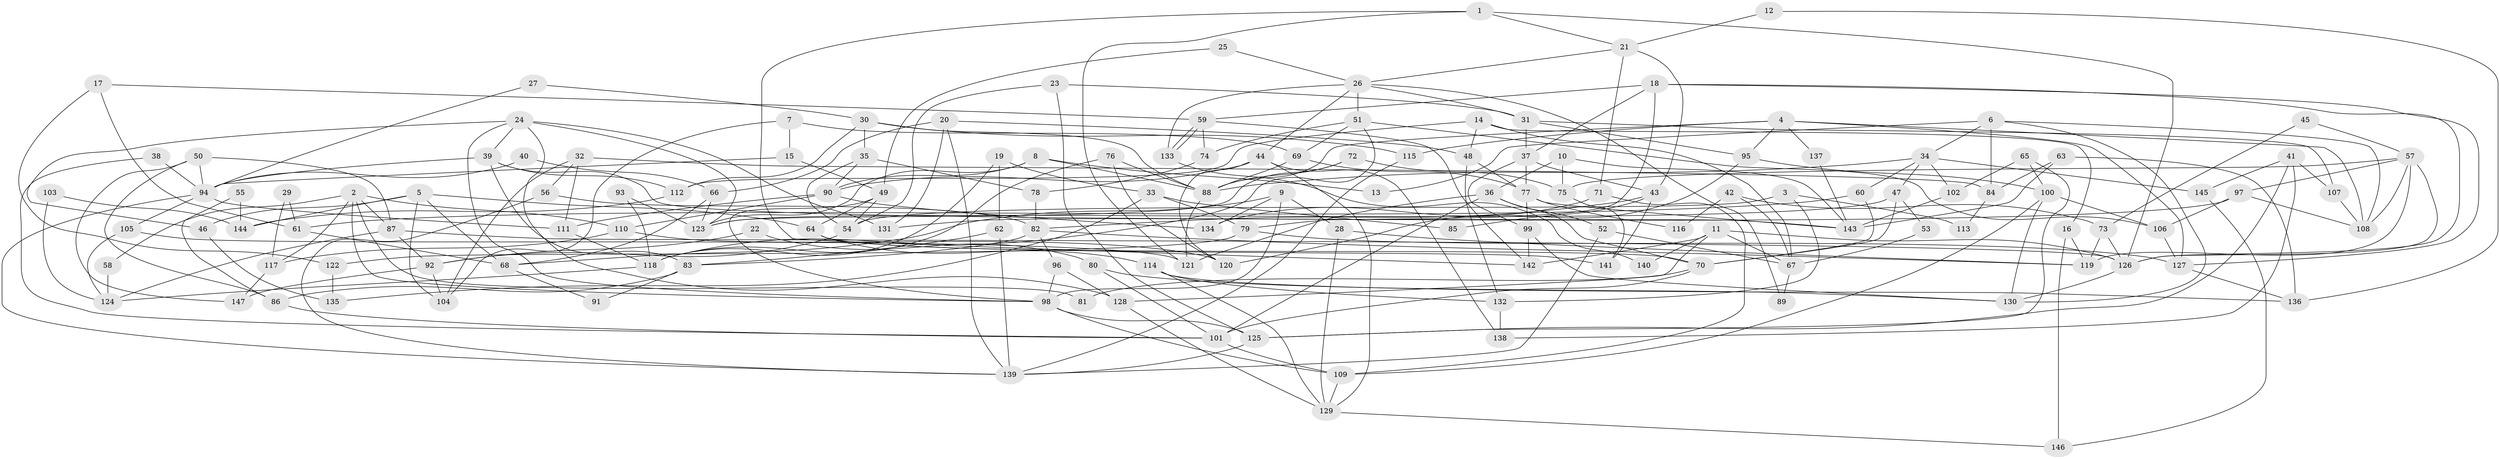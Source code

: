 // Generated by graph-tools (version 1.1) at 2025/11/02/27/25 16:11:21]
// undirected, 147 vertices, 294 edges
graph export_dot {
graph [start="1"]
  node [color=gray90,style=filled];
  1;
  2;
  3;
  4;
  5;
  6;
  7;
  8;
  9;
  10;
  11;
  12;
  13;
  14;
  15;
  16;
  17;
  18;
  19;
  20;
  21;
  22;
  23;
  24;
  25;
  26;
  27;
  28;
  29;
  30;
  31;
  32;
  33;
  34;
  35;
  36;
  37;
  38;
  39;
  40;
  41;
  42;
  43;
  44;
  45;
  46;
  47;
  48;
  49;
  50;
  51;
  52;
  53;
  54;
  55;
  56;
  57;
  58;
  59;
  60;
  61;
  62;
  63;
  64;
  65;
  66;
  67;
  68;
  69;
  70;
  71;
  72;
  73;
  74;
  75;
  76;
  77;
  78;
  79;
  80;
  81;
  82;
  83;
  84;
  85;
  86;
  87;
  88;
  89;
  90;
  91;
  92;
  93;
  94;
  95;
  96;
  97;
  98;
  99;
  100;
  101;
  102;
  103;
  104;
  105;
  106;
  107;
  108;
  109;
  110;
  111;
  112;
  113;
  114;
  115;
  116;
  117;
  118;
  119;
  120;
  121;
  122;
  123;
  124;
  125;
  126;
  127;
  128;
  129;
  130;
  131;
  132;
  133;
  134;
  135;
  136;
  137;
  138;
  139;
  140;
  141;
  142;
  143;
  144;
  145;
  146;
  147;
  1 -- 121;
  1 -- 142;
  1 -- 21;
  1 -- 126;
  2 -- 117;
  2 -- 110;
  2 -- 58;
  2 -- 81;
  2 -- 87;
  2 -- 98;
  3 -- 54;
  3 -- 132;
  3 -- 113;
  4 -- 108;
  4 -- 127;
  4 -- 88;
  4 -- 95;
  4 -- 115;
  4 -- 137;
  5 -- 68;
  5 -- 64;
  5 -- 46;
  5 -- 104;
  5 -- 144;
  6 -- 108;
  6 -- 130;
  6 -- 13;
  6 -- 34;
  6 -- 84;
  7 -- 15;
  7 -- 69;
  7 -- 104;
  8 -- 123;
  8 -- 90;
  8 -- 13;
  8 -- 88;
  9 -- 98;
  9 -- 28;
  9 -- 68;
  9 -- 134;
  10 -- 36;
  10 -- 143;
  10 -- 75;
  11 -- 126;
  11 -- 142;
  11 -- 67;
  11 -- 128;
  11 -- 140;
  12 -- 136;
  12 -- 21;
  14 -- 48;
  14 -- 112;
  14 -- 16;
  14 -- 67;
  15 -- 94;
  15 -- 49;
  16 -- 119;
  16 -- 146;
  17 -- 122;
  17 -- 59;
  17 -- 61;
  18 -- 37;
  18 -- 126;
  18 -- 59;
  18 -- 79;
  18 -- 127;
  19 -- 118;
  19 -- 62;
  19 -- 33;
  20 -- 131;
  20 -- 139;
  20 -- 48;
  20 -- 66;
  21 -- 43;
  21 -- 26;
  21 -- 71;
  22 -- 80;
  22 -- 92;
  23 -- 125;
  23 -- 54;
  23 -- 31;
  24 -- 98;
  24 -- 128;
  24 -- 39;
  24 -- 46;
  24 -- 123;
  24 -- 131;
  25 -- 26;
  25 -- 49;
  26 -- 31;
  26 -- 44;
  26 -- 51;
  26 -- 89;
  26 -- 133;
  27 -- 94;
  27 -- 30;
  28 -- 129;
  28 -- 119;
  29 -- 117;
  29 -- 61;
  30 -- 115;
  30 -- 88;
  30 -- 35;
  30 -- 112;
  31 -- 95;
  31 -- 37;
  31 -- 107;
  32 -- 111;
  32 -- 104;
  32 -- 56;
  32 -- 84;
  33 -- 79;
  33 -- 85;
  33 -- 135;
  34 -- 88;
  34 -- 47;
  34 -- 60;
  34 -- 102;
  34 -- 145;
  35 -- 90;
  35 -- 54;
  35 -- 78;
  36 -- 52;
  36 -- 101;
  36 -- 70;
  36 -- 121;
  37 -- 43;
  37 -- 77;
  37 -- 99;
  38 -- 94;
  38 -- 101;
  39 -- 143;
  39 -- 83;
  39 -- 94;
  39 -- 112;
  40 -- 94;
  40 -- 66;
  41 -- 138;
  41 -- 125;
  41 -- 107;
  41 -- 145;
  42 -- 67;
  42 -- 73;
  42 -- 116;
  43 -- 141;
  43 -- 82;
  43 -- 85;
  44 -- 129;
  44 -- 90;
  44 -- 120;
  44 -- 138;
  45 -- 73;
  45 -- 57;
  46 -- 135;
  47 -- 70;
  47 -- 53;
  47 -- 123;
  48 -- 77;
  48 -- 132;
  49 -- 54;
  49 -- 98;
  49 -- 64;
  50 -- 86;
  50 -- 87;
  50 -- 94;
  50 -- 147;
  51 -- 106;
  51 -- 69;
  51 -- 74;
  51 -- 118;
  52 -- 67;
  52 -- 139;
  53 -- 67;
  54 -- 92;
  55 -- 86;
  55 -- 144;
  56 -- 82;
  56 -- 139;
  57 -- 75;
  57 -- 126;
  57 -- 97;
  57 -- 108;
  57 -- 119;
  58 -- 124;
  59 -- 133;
  59 -- 133;
  59 -- 74;
  59 -- 142;
  60 -- 61;
  60 -- 70;
  61 -- 68;
  62 -- 83;
  62 -- 139;
  63 -- 84;
  63 -- 143;
  63 -- 136;
  64 -- 70;
  64 -- 114;
  64 -- 141;
  65 -- 125;
  65 -- 100;
  65 -- 102;
  66 -- 123;
  66 -- 68;
  67 -- 89;
  68 -- 91;
  69 -- 88;
  69 -- 77;
  70 -- 81;
  70 -- 101;
  71 -- 134;
  71 -- 109;
  72 -- 123;
  72 -- 88;
  72 -- 75;
  73 -- 119;
  73 -- 126;
  74 -- 78;
  75 -- 141;
  76 -- 88;
  76 -- 120;
  76 -- 118;
  77 -- 99;
  77 -- 116;
  77 -- 143;
  78 -- 82;
  79 -- 127;
  79 -- 122;
  80 -- 101;
  80 -- 130;
  82 -- 96;
  82 -- 83;
  82 -- 119;
  83 -- 86;
  83 -- 91;
  84 -- 113;
  86 -- 101;
  87 -- 124;
  87 -- 92;
  87 -- 126;
  88 -- 121;
  90 -- 111;
  90 -- 110;
  90 -- 134;
  92 -- 104;
  92 -- 147;
  93 -- 123;
  93 -- 118;
  94 -- 105;
  94 -- 111;
  94 -- 139;
  95 -- 100;
  95 -- 120;
  96 -- 98;
  96 -- 128;
  97 -- 108;
  97 -- 106;
  97 -- 131;
  98 -- 109;
  98 -- 125;
  99 -- 130;
  99 -- 142;
  100 -- 106;
  100 -- 130;
  100 -- 109;
  101 -- 109;
  102 -- 143;
  103 -- 124;
  103 -- 144;
  105 -- 121;
  105 -- 124;
  106 -- 127;
  107 -- 108;
  109 -- 129;
  110 -- 120;
  110 -- 117;
  111 -- 118;
  112 -- 144;
  114 -- 129;
  114 -- 132;
  114 -- 136;
  115 -- 139;
  117 -- 147;
  118 -- 124;
  122 -- 135;
  125 -- 139;
  126 -- 130;
  127 -- 136;
  128 -- 129;
  129 -- 146;
  132 -- 138;
  133 -- 140;
  137 -- 143;
  145 -- 146;
}
